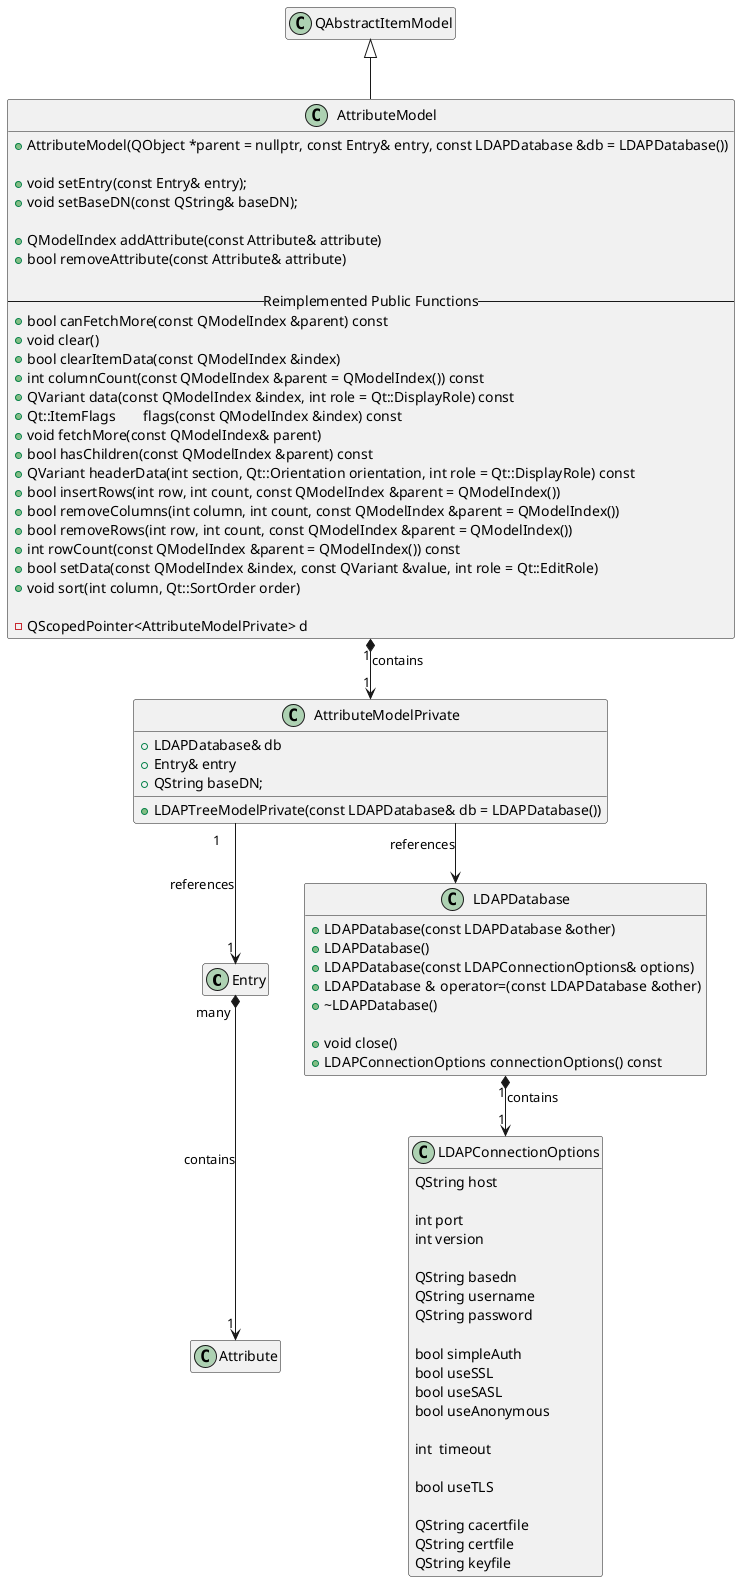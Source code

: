 @startuml
hide empty members
skinparam linetype ortho

class Entry

class Attribute

class LDAPConnectionOptions
{
    QString host
    
    int port
    int version

    QString basedn
    QString username
    QString password

    bool simpleAuth
    bool useSSL
    bool useSASL
    bool useAnonymous
    
    int  timeout

    bool useTLS
    
    QString cacertfile
    QString certfile
    QString keyfile
}

class LDAPDatabase
{
+ LDAPDatabase(const LDAPDatabase &other)
+ LDAPDatabase()
+ LDAPDatabase(const LDAPConnectionOptions& options)
+ LDAPDatabase &	operator=(const LDAPDatabase &other)
+ ~LDAPDatabase()

+ void close()
+ LDAPConnectionOptions connectionOptions() const
}

class AttributeModelPrivate
{
+ LDAPDatabase& db
+ Entry& entry
+ QString baseDN;

+ LDAPTreeModelPrivate(const LDAPDatabase& db = LDAPDatabase())
}

class AttributeModel extends QAbstractItemModel
{
+ AttributeModel(QObject *parent = nullptr, const Entry& entry, const LDAPDatabase &db = LDAPDatabase())

+ void setEntry(const Entry& entry);
+ void setBaseDN(const QString& baseDN);

+ QModelIndex addAttribute(const Attribute& attribute)
+ bool removeAttribute(const Attribute& attribute)

-- Reimplemented Public Functions --
+ bool canFetchMore(const QModelIndex &parent) const
+ void clear()
+ bool clearItemData(const QModelIndex &index)
+ int columnCount(const QModelIndex &parent = QModelIndex()) const
+ QVariant data(const QModelIndex &index, int role = Qt::DisplayRole) const
+ Qt::ItemFlags	flags(const QModelIndex &index) const
+ void fetchMore(const QModelIndex& parent)
+ bool hasChildren(const QModelIndex &parent) const
+ QVariant headerData(int section, Qt::Orientation orientation, int role = Qt::DisplayRole) const
+ bool insertRows(int row, int count, const QModelIndex &parent = QModelIndex())
+ bool removeColumns(int column, int count, const QModelIndex &parent = QModelIndex())
+ bool removeRows(int row, int count, const QModelIndex &parent = QModelIndex())
+ int rowCount(const QModelIndex &parent = QModelIndex()) const
+ bool setData(const QModelIndex &index, const QVariant &value, int role = Qt::EditRole)
+ void sort(int column, Qt::SortOrder order)

- QScopedPointer<AttributeModelPrivate> d
}

AttributeModel "1" *--> "1" AttributeModelPrivate : contains

AttributeModelPrivate --> LDAPDatabase : references

LDAPDatabase "1" *--> "1" LDAPConnectionOptions : contains

Entry "many" *--> "1" Attribute : contains

AttributeModelPrivate "1" --> "1" Entry : references
@enduml

